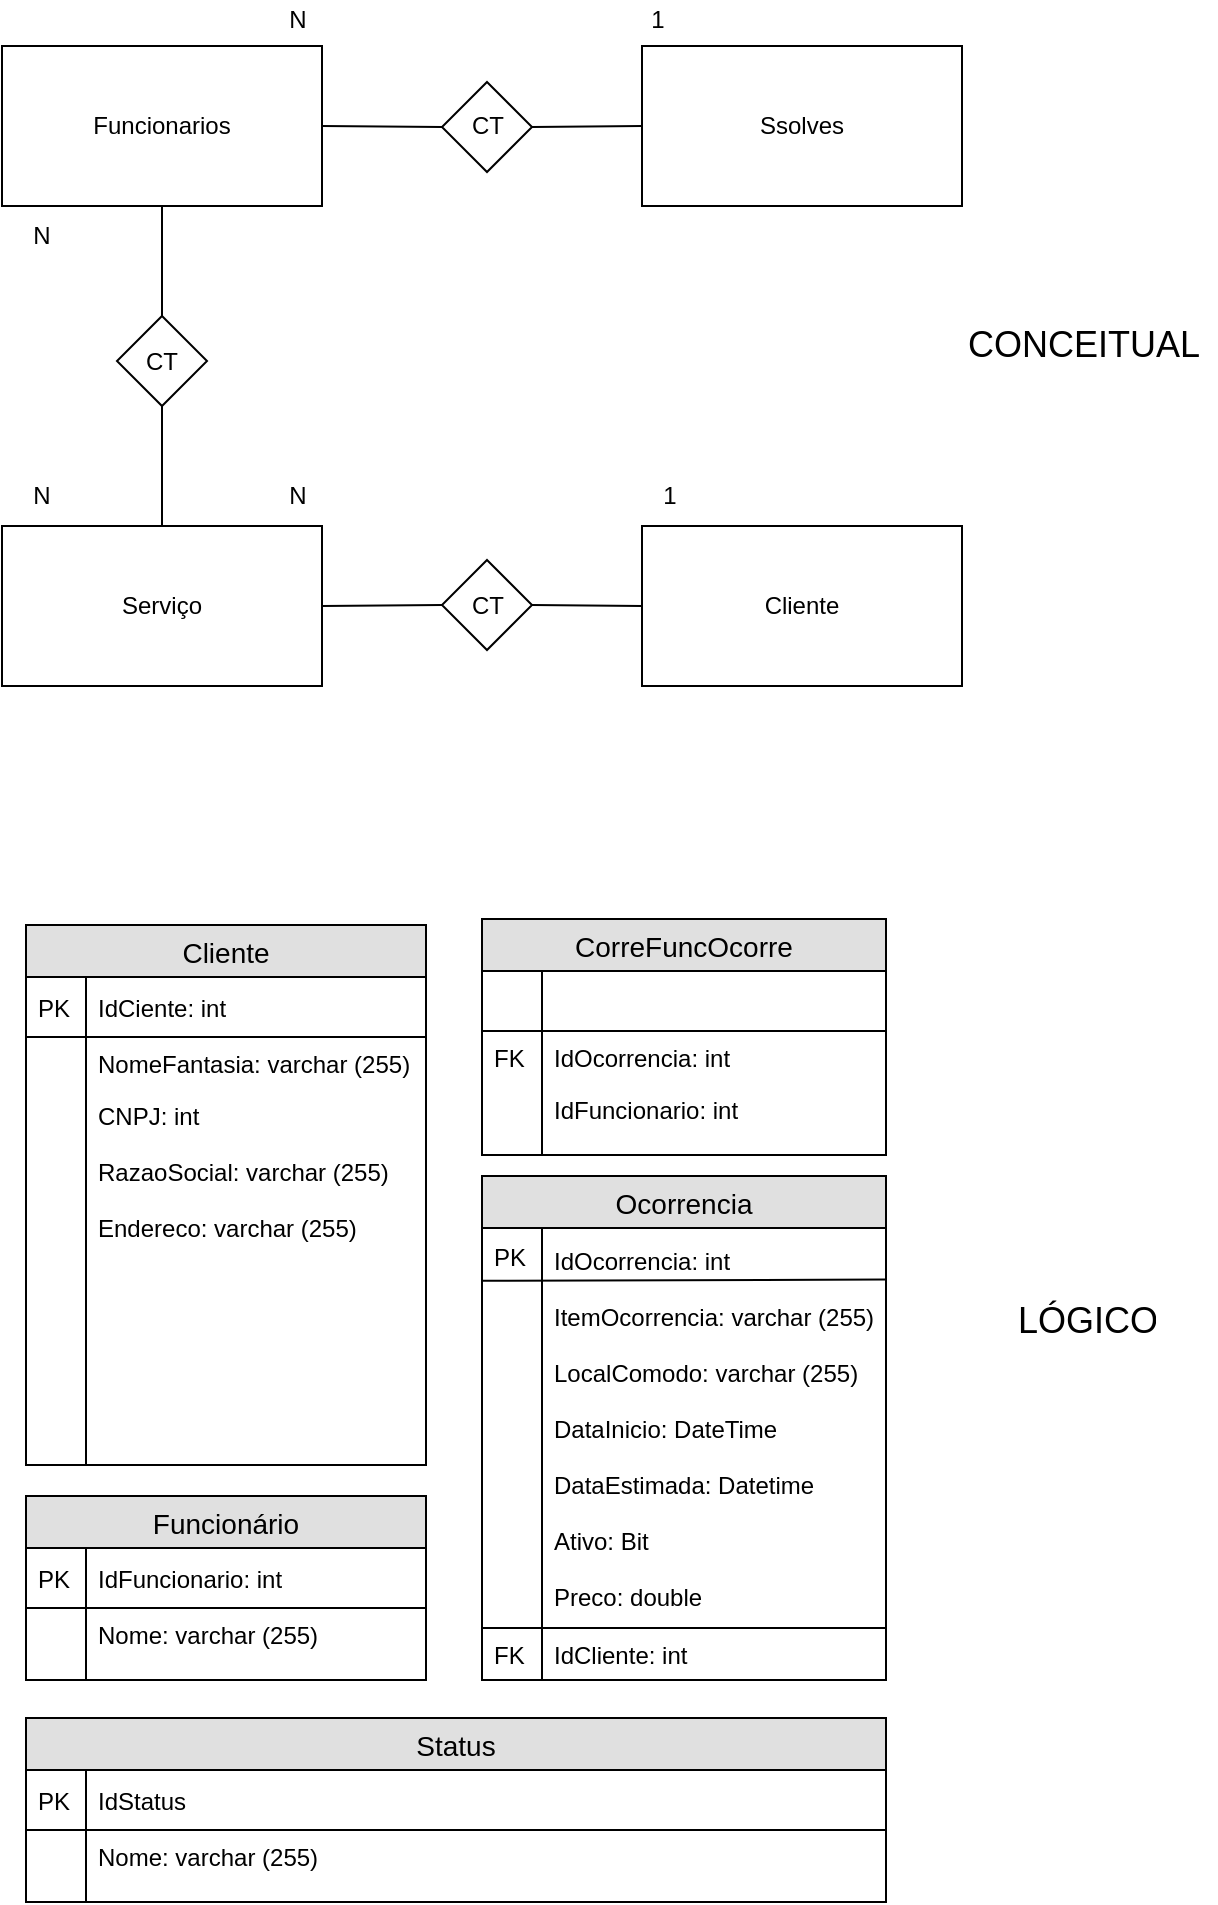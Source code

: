 <mxfile version="10.9.5" type="device"><diagram id="ZTjMhDFrdQ84yM5Kflad" name="Page-1"><mxGraphModel dx="942" dy="644" grid="1" gridSize="10" guides="1" tooltips="1" connect="1" arrows="1" fold="1" page="1" pageScale="1" pageWidth="827" pageHeight="1169" math="0" shadow="0"><root><mxCell id="0"/><mxCell id="1" parent="0"/><mxCell id="ggClGjR0MmkjXnEkZ79q-5" value="N" style="text;html=1;strokeColor=none;fillColor=none;align=center;verticalAlign=middle;whiteSpace=wrap;rounded=0;" parent="1" vertex="1"><mxGeometry x="236" y="136" width="40" height="20" as="geometry"/></mxCell><mxCell id="ggClGjR0MmkjXnEkZ79q-6" value="N" style="text;html=1;strokeColor=none;fillColor=none;align=center;verticalAlign=middle;whiteSpace=wrap;rounded=0;" parent="1" vertex="1"><mxGeometry x="108" y="244" width="40" height="20" as="geometry"/></mxCell><mxCell id="ggClGjR0MmkjXnEkZ79q-7" value="1" style="text;html=1;strokeColor=none;fillColor=none;align=center;verticalAlign=middle;whiteSpace=wrap;rounded=0;" parent="1" vertex="1"><mxGeometry x="416" y="136" width="40" height="20" as="geometry"/></mxCell><mxCell id="ggClGjR0MmkjXnEkZ79q-9" value="N" style="text;html=1;strokeColor=none;fillColor=none;align=center;verticalAlign=middle;whiteSpace=wrap;rounded=0;" parent="1" vertex="1"><mxGeometry x="236" y="374" width="40" height="20" as="geometry"/></mxCell><mxCell id="ggClGjR0MmkjXnEkZ79q-10" value="N" style="text;html=1;strokeColor=none;fillColor=none;align=center;verticalAlign=middle;whiteSpace=wrap;rounded=0;" parent="1" vertex="1"><mxGeometry x="108" y="374" width="40" height="20" as="geometry"/></mxCell><mxCell id="ggClGjR0MmkjXnEkZ79q-12" value="1" style="text;html=1;strokeColor=none;fillColor=none;align=center;verticalAlign=middle;whiteSpace=wrap;rounded=0;" parent="1" vertex="1"><mxGeometry x="422" y="374" width="40" height="20" as="geometry"/></mxCell><mxCell id="ggClGjR0MmkjXnEkZ79q-13" value="" style="rounded=0;whiteSpace=wrap;html=1;" parent="1" vertex="1"><mxGeometry x="108" y="159" width="160" height="80" as="geometry"/></mxCell><mxCell id="ggClGjR0MmkjXnEkZ79q-14" value="" style="rounded=0;whiteSpace=wrap;html=1;" parent="1" vertex="1"><mxGeometry x="428" y="159" width="160" height="80" as="geometry"/></mxCell><mxCell id="ggClGjR0MmkjXnEkZ79q-15" value="" style="rounded=0;whiteSpace=wrap;html=1;" parent="1" vertex="1"><mxGeometry x="108" y="399" width="160" height="80" as="geometry"/></mxCell><mxCell id="ggClGjR0MmkjXnEkZ79q-1" value="Ssolves" style="text;html=1;strokeColor=none;fillColor=none;align=center;verticalAlign=middle;whiteSpace=wrap;rounded=0;" parent="1" vertex="1"><mxGeometry x="468" y="179" width="80" height="40" as="geometry"/></mxCell><mxCell id="ggClGjR0MmkjXnEkZ79q-2" value="Funcionarios" style="text;html=1;strokeColor=none;fillColor=none;align=center;verticalAlign=middle;whiteSpace=wrap;rounded=0;" parent="1" vertex="1"><mxGeometry x="148" y="179" width="80" height="40" as="geometry"/></mxCell><mxCell id="ggClGjR0MmkjXnEkZ79q-3" value="Serviço" style="text;html=1;strokeColor=none;fillColor=none;align=center;verticalAlign=middle;whiteSpace=wrap;rounded=0;" parent="1" vertex="1"><mxGeometry x="148" y="419" width="80" height="40" as="geometry"/></mxCell><mxCell id="ggClGjR0MmkjXnEkZ79q-20" value="" style="rounded=0;whiteSpace=wrap;html=1;" parent="1" vertex="1"><mxGeometry x="428" y="399" width="160" height="80" as="geometry"/></mxCell><mxCell id="ggClGjR0MmkjXnEkZ79q-11" value="Cliente" style="text;html=1;strokeColor=none;fillColor=none;align=center;verticalAlign=middle;whiteSpace=wrap;rounded=0;" parent="1" vertex="1"><mxGeometry x="468" y="419" width="80" height="40" as="geometry"/></mxCell><mxCell id="ggClGjR0MmkjXnEkZ79q-21" value="" style="rhombus;whiteSpace=wrap;html=1;" parent="1" vertex="1"><mxGeometry x="328" y="416" width="45" height="45" as="geometry"/></mxCell><mxCell id="ggClGjR0MmkjXnEkZ79q-22" value="" style="rhombus;whiteSpace=wrap;html=1;" parent="1" vertex="1"><mxGeometry x="165.5" y="294" width="45" height="45" as="geometry"/></mxCell><mxCell id="ggClGjR0MmkjXnEkZ79q-23" value="" style="rhombus;whiteSpace=wrap;html=1;" parent="1" vertex="1"><mxGeometry x="328" y="177" width="45" height="45" as="geometry"/></mxCell><mxCell id="ggClGjR0MmkjXnEkZ79q-25" value="CT" style="text;html=1;strokeColor=none;fillColor=none;align=center;verticalAlign=middle;whiteSpace=wrap;rounded=0;" parent="1" vertex="1"><mxGeometry x="330.5" y="429" width="40" height="20" as="geometry"/></mxCell><mxCell id="ggClGjR0MmkjXnEkZ79q-26" value="CT" style="text;html=1;strokeColor=none;fillColor=none;align=center;verticalAlign=middle;whiteSpace=wrap;rounded=0;" parent="1" vertex="1"><mxGeometry x="168" y="306.5" width="40" height="20" as="geometry"/></mxCell><mxCell id="ggClGjR0MmkjXnEkZ79q-27" value="CT" style="text;html=1;strokeColor=none;fillColor=none;align=center;verticalAlign=middle;whiteSpace=wrap;rounded=0;" parent="1" vertex="1"><mxGeometry x="330.5" y="189" width="40" height="20" as="geometry"/></mxCell><mxCell id="ggClGjR0MmkjXnEkZ79q-29" value="" style="endArrow=none;html=1;entryX=0;entryY=0.5;entryDx=0;entryDy=0;exitX=1;exitY=0.5;exitDx=0;exitDy=0;" parent="1" source="ggClGjR0MmkjXnEkZ79q-21" target="ggClGjR0MmkjXnEkZ79q-20" edge="1"><mxGeometry width="50" height="50" relative="1" as="geometry"><mxPoint x="378" y="439" as="sourcePoint"/><mxPoint x="158" y="499" as="targetPoint"/></mxGeometry></mxCell><mxCell id="ggClGjR0MmkjXnEkZ79q-30" value="" style="endArrow=none;html=1;entryX=0;entryY=0.5;entryDx=0;entryDy=0;exitX=1;exitY=0.5;exitDx=0;exitDy=0;" parent="1" source="ggClGjR0MmkjXnEkZ79q-15" target="ggClGjR0MmkjXnEkZ79q-21" edge="1"><mxGeometry width="50" height="50" relative="1" as="geometry"><mxPoint x="188" y="549" as="sourcePoint"/><mxPoint x="238" y="499" as="targetPoint"/></mxGeometry></mxCell><mxCell id="ggClGjR0MmkjXnEkZ79q-31" value="" style="endArrow=none;html=1;entryX=0.5;entryY=0;entryDx=0;entryDy=0;exitX=0.5;exitY=1;exitDx=0;exitDy=0;" parent="1" source="ggClGjR0MmkjXnEkZ79q-22" target="ggClGjR0MmkjXnEkZ79q-15" edge="1"><mxGeometry width="50" height="50" relative="1" as="geometry"><mxPoint x="168" y="369" as="sourcePoint"/><mxPoint x="158" y="499" as="targetPoint"/></mxGeometry></mxCell><mxCell id="ggClGjR0MmkjXnEkZ79q-32" value="" style="endArrow=none;html=1;entryX=0.5;entryY=0;entryDx=0;entryDy=0;exitX=0.5;exitY=1;exitDx=0;exitDy=0;" parent="1" source="ggClGjR0MmkjXnEkZ79q-13" target="ggClGjR0MmkjXnEkZ79q-22" edge="1"><mxGeometry width="50" height="50" relative="1" as="geometry"><mxPoint x="198" y="349" as="sourcePoint"/><mxPoint x="198" y="409" as="targetPoint"/></mxGeometry></mxCell><mxCell id="ggClGjR0MmkjXnEkZ79q-33" value="" style="endArrow=none;html=1;entryX=1;entryY=0.5;entryDx=0;entryDy=0;exitX=0;exitY=0.5;exitDx=0;exitDy=0;" parent="1" source="ggClGjR0MmkjXnEkZ79q-23" target="ggClGjR0MmkjXnEkZ79q-13" edge="1"><mxGeometry width="50" height="50" relative="1" as="geometry"><mxPoint x="208" y="359" as="sourcePoint"/><mxPoint x="208" y="419" as="targetPoint"/></mxGeometry></mxCell><mxCell id="ggClGjR0MmkjXnEkZ79q-34" value="" style="endArrow=none;html=1;entryX=1;entryY=0.5;entryDx=0;entryDy=0;exitX=0;exitY=0.5;exitDx=0;exitDy=0;" parent="1" source="ggClGjR0MmkjXnEkZ79q-14" target="ggClGjR0MmkjXnEkZ79q-23" edge="1"><mxGeometry width="50" height="50" relative="1" as="geometry"><mxPoint x="338" y="209.5" as="sourcePoint"/><mxPoint x="278" y="209" as="targetPoint"/></mxGeometry></mxCell><mxCell id="ggClGjR0MmkjXnEkZ79q-35" value="Cliente" style="swimlane;fontStyle=0;childLayout=stackLayout;horizontal=1;startSize=26;fillColor=#e0e0e0;horizontalStack=0;resizeParent=1;resizeParentMax=0;resizeLast=0;collapsible=1;marginBottom=0;swimlaneFillColor=#ffffff;align=center;fontSize=14;" parent="1" vertex="1"><mxGeometry x="120" y="598.5" width="200" height="270" as="geometry"/></mxCell><mxCell id="ggClGjR0MmkjXnEkZ79q-36" value="IdCiente: int" style="shape=partialRectangle;top=0;left=0;right=0;bottom=1;align=left;verticalAlign=middle;fillColor=none;spacingLeft=34;spacingRight=4;overflow=hidden;rotatable=0;points=[[0,0.5],[1,0.5]];portConstraint=eastwest;dropTarget=0;fontStyle=0;fontSize=12;" parent="ggClGjR0MmkjXnEkZ79q-35" vertex="1"><mxGeometry y="26" width="200" height="30" as="geometry"/></mxCell><mxCell id="ggClGjR0MmkjXnEkZ79q-37" value="PK" style="shape=partialRectangle;top=0;left=0;bottom=0;fillColor=none;align=left;verticalAlign=middle;spacingLeft=4;spacingRight=4;overflow=hidden;rotatable=0;points=[];portConstraint=eastwest;part=1;fontSize=12;" parent="ggClGjR0MmkjXnEkZ79q-36" vertex="1" connectable="0"><mxGeometry width="30" height="30" as="geometry"/></mxCell><mxCell id="ggClGjR0MmkjXnEkZ79q-40" value="NomeFantasia: varchar (255)" style="shape=partialRectangle;top=0;left=0;right=0;bottom=0;align=left;verticalAlign=top;fillColor=none;spacingLeft=34;spacingRight=4;overflow=hidden;rotatable=0;points=[[0,0.5],[1,0.5]];portConstraint=eastwest;dropTarget=0;fontSize=12;" parent="ggClGjR0MmkjXnEkZ79q-35" vertex="1"><mxGeometry y="56" width="200" height="26" as="geometry"/></mxCell><mxCell id="ggClGjR0MmkjXnEkZ79q-41" value="" style="shape=partialRectangle;top=0;left=0;bottom=0;fillColor=none;align=left;verticalAlign=top;spacingLeft=4;spacingRight=4;overflow=hidden;rotatable=0;points=[];portConstraint=eastwest;part=1;fontSize=12;" parent="ggClGjR0MmkjXnEkZ79q-40" vertex="1" connectable="0"><mxGeometry width="30" height="26" as="geometry"/></mxCell><mxCell id="ggClGjR0MmkjXnEkZ79q-42" value="CNPJ: int&#10;&#10;RazaoSocial: varchar (255)&#10;&#10;Endereco: varchar (255)" style="shape=partialRectangle;top=0;left=0;right=0;bottom=0;align=left;verticalAlign=top;fillColor=none;spacingLeft=34;spacingRight=4;overflow=hidden;rotatable=0;points=[[0,0.5],[1,0.5]];portConstraint=eastwest;dropTarget=0;fontSize=12;spacingBottom=1;" parent="ggClGjR0MmkjXnEkZ79q-35" vertex="1"><mxGeometry y="82" width="200" height="188" as="geometry"/></mxCell><mxCell id="ggClGjR0MmkjXnEkZ79q-43" value="" style="shape=partialRectangle;top=0;left=0;bottom=0;fillColor=none;align=left;verticalAlign=top;spacingLeft=4;spacingRight=4;overflow=hidden;rotatable=0;points=[];portConstraint=eastwest;part=1;fontSize=12;" parent="ggClGjR0MmkjXnEkZ79q-42" vertex="1" connectable="0"><mxGeometry width="30" height="188.0" as="geometry"/></mxCell><mxCell id="ggClGjR0MmkjXnEkZ79q-46" value="CorreFuncOcorre" style="swimlane;fontStyle=0;childLayout=stackLayout;horizontal=1;startSize=26;fillColor=#e0e0e0;horizontalStack=0;resizeParent=1;resizeParentMax=0;resizeLast=0;collapsible=1;marginBottom=0;swimlaneFillColor=#ffffff;align=center;fontSize=14;" parent="1" vertex="1"><mxGeometry x="348" y="595.5" width="202" height="118" as="geometry"/></mxCell><mxCell id="ggClGjR0MmkjXnEkZ79q-47" value="" style="shape=partialRectangle;top=0;left=0;right=0;bottom=1;align=left;verticalAlign=middle;fillColor=none;spacingLeft=34;spacingRight=4;overflow=hidden;rotatable=0;points=[[0,0.5],[1,0.5]];portConstraint=eastwest;dropTarget=0;fontStyle=5;fontSize=12;" parent="ggClGjR0MmkjXnEkZ79q-46" vertex="1"><mxGeometry y="26" width="202" height="30" as="geometry"/></mxCell><mxCell id="ggClGjR0MmkjXnEkZ79q-48" value="" style="shape=partialRectangle;top=0;left=0;bottom=0;fillColor=none;align=left;verticalAlign=middle;spacingLeft=4;spacingRight=4;overflow=hidden;rotatable=0;points=[];portConstraint=eastwest;part=1;fontSize=12;" parent="ggClGjR0MmkjXnEkZ79q-47" vertex="1" connectable="0"><mxGeometry width="30" height="30" as="geometry"/></mxCell><mxCell id="ggClGjR0MmkjXnEkZ79q-49" value="IdOcorrencia: int" style="shape=partialRectangle;top=0;left=0;right=0;bottom=0;align=left;verticalAlign=top;fillColor=none;spacingLeft=34;spacingRight=4;overflow=hidden;rotatable=0;points=[[0,0.5],[1,0.5]];portConstraint=eastwest;dropTarget=0;fontSize=12;" parent="ggClGjR0MmkjXnEkZ79q-46" vertex="1"><mxGeometry y="56" width="202" height="26" as="geometry"/></mxCell><mxCell id="ggClGjR0MmkjXnEkZ79q-50" value="FK" style="shape=partialRectangle;top=0;left=0;bottom=0;fillColor=none;align=left;verticalAlign=top;spacingLeft=4;spacingRight=4;overflow=hidden;rotatable=0;points=[];portConstraint=eastwest;part=1;fontSize=12;" parent="ggClGjR0MmkjXnEkZ79q-49" vertex="1" connectable="0"><mxGeometry width="30" height="26" as="geometry"/></mxCell><mxCell id="ggClGjR0MmkjXnEkZ79q-51" value="IdFuncionario: int" style="shape=partialRectangle;top=0;left=0;right=0;bottom=0;align=left;verticalAlign=top;fillColor=none;spacingLeft=34;spacingRight=4;overflow=hidden;rotatable=0;points=[[0,0.5],[1,0.5]];portConstraint=eastwest;dropTarget=0;fontSize=12;" parent="ggClGjR0MmkjXnEkZ79q-46" vertex="1"><mxGeometry y="82" width="202" height="26" as="geometry"/></mxCell><mxCell id="ggClGjR0MmkjXnEkZ79q-52" value="" style="shape=partialRectangle;top=0;left=0;bottom=0;fillColor=none;align=left;verticalAlign=top;spacingLeft=4;spacingRight=4;overflow=hidden;rotatable=0;points=[];portConstraint=eastwest;part=1;fontSize=12;" parent="ggClGjR0MmkjXnEkZ79q-51" vertex="1" connectable="0"><mxGeometry width="30" height="26" as="geometry"/></mxCell><mxCell id="ggClGjR0MmkjXnEkZ79q-55" value="" style="shape=partialRectangle;top=0;left=0;right=0;bottom=0;align=left;verticalAlign=top;fillColor=none;spacingLeft=34;spacingRight=4;overflow=hidden;rotatable=0;points=[[0,0.5],[1,0.5]];portConstraint=eastwest;dropTarget=0;fontSize=12;" parent="ggClGjR0MmkjXnEkZ79q-46" vertex="1"><mxGeometry y="108" width="202" height="10" as="geometry"/></mxCell><mxCell id="ggClGjR0MmkjXnEkZ79q-56" value="" style="shape=partialRectangle;top=0;left=0;bottom=0;fillColor=none;align=left;verticalAlign=top;spacingLeft=4;spacingRight=4;overflow=hidden;rotatable=0;points=[];portConstraint=eastwest;part=1;fontSize=12;" parent="ggClGjR0MmkjXnEkZ79q-55" vertex="1" connectable="0"><mxGeometry width="30" height="10" as="geometry"/></mxCell><mxCell id="ggClGjR0MmkjXnEkZ79q-57" value="Funcionário" style="swimlane;fontStyle=0;childLayout=stackLayout;horizontal=1;startSize=26;fillColor=#e0e0e0;horizontalStack=0;resizeParent=1;resizeParentMax=0;resizeLast=0;collapsible=1;marginBottom=0;swimlaneFillColor=#ffffff;align=center;fontSize=14;" parent="1" vertex="1"><mxGeometry x="120" y="884" width="200" height="92" as="geometry"/></mxCell><mxCell id="ggClGjR0MmkjXnEkZ79q-58" value="IdFuncionario: int" style="shape=partialRectangle;top=0;left=0;right=0;bottom=1;align=left;verticalAlign=middle;fillColor=none;spacingLeft=34;spacingRight=4;overflow=hidden;rotatable=0;points=[[0,0.5],[1,0.5]];portConstraint=eastwest;dropTarget=0;fontStyle=0;fontSize=12;" parent="ggClGjR0MmkjXnEkZ79q-57" vertex="1"><mxGeometry y="26" width="200" height="30" as="geometry"/></mxCell><mxCell id="ggClGjR0MmkjXnEkZ79q-59" value="PK" style="shape=partialRectangle;top=0;left=0;bottom=0;fillColor=none;align=left;verticalAlign=middle;spacingLeft=4;spacingRight=4;overflow=hidden;rotatable=0;points=[];portConstraint=eastwest;part=1;fontSize=12;" parent="ggClGjR0MmkjXnEkZ79q-58" vertex="1" connectable="0"><mxGeometry width="30" height="30" as="geometry"/></mxCell><mxCell id="ggClGjR0MmkjXnEkZ79q-62" value="Nome: varchar (255)" style="shape=partialRectangle;top=0;left=0;right=0;bottom=0;align=left;verticalAlign=top;fillColor=none;spacingLeft=34;spacingRight=4;overflow=hidden;rotatable=0;points=[[0,0.5],[1,0.5]];portConstraint=eastwest;dropTarget=0;fontSize=12;" parent="ggClGjR0MmkjXnEkZ79q-57" vertex="1"><mxGeometry y="56" width="200" height="26" as="geometry"/></mxCell><mxCell id="ggClGjR0MmkjXnEkZ79q-63" value="" style="shape=partialRectangle;top=0;left=0;bottom=0;fillColor=none;align=left;verticalAlign=top;spacingLeft=4;spacingRight=4;overflow=hidden;rotatable=0;points=[];portConstraint=eastwest;part=1;fontSize=12;" parent="ggClGjR0MmkjXnEkZ79q-62" vertex="1" connectable="0"><mxGeometry width="30" height="26" as="geometry"/></mxCell><mxCell id="ggClGjR0MmkjXnEkZ79q-66" value="" style="shape=partialRectangle;top=0;left=0;right=0;bottom=0;align=left;verticalAlign=top;fillColor=none;spacingLeft=34;spacingRight=4;overflow=hidden;rotatable=0;points=[[0,0.5],[1,0.5]];portConstraint=eastwest;dropTarget=0;fontSize=12;" parent="ggClGjR0MmkjXnEkZ79q-57" vertex="1"><mxGeometry y="82" width="200" height="10" as="geometry"/></mxCell><mxCell id="ggClGjR0MmkjXnEkZ79q-67" value="" style="shape=partialRectangle;top=0;left=0;bottom=0;fillColor=none;align=left;verticalAlign=top;spacingLeft=4;spacingRight=4;overflow=hidden;rotatable=0;points=[];portConstraint=eastwest;part=1;fontSize=12;" parent="ggClGjR0MmkjXnEkZ79q-66" vertex="1" connectable="0"><mxGeometry width="30" height="10" as="geometry"/></mxCell><mxCell id="ggClGjR0MmkjXnEkZ79q-68" value="Ocorrencia" style="swimlane;fontStyle=0;childLayout=stackLayout;horizontal=1;startSize=26;fillColor=#e0e0e0;horizontalStack=0;resizeParent=1;resizeParentMax=0;resizeLast=0;collapsible=1;marginBottom=0;swimlaneFillColor=#ffffff;align=center;fontSize=14;" parent="1" vertex="1"><mxGeometry x="348" y="724" width="202" height="252" as="geometry"/></mxCell><mxCell id="ggClGjR0MmkjXnEkZ79q-69" value="IdOcorrencia: int&#10;&#10;ItemOcorrencia: varchar (255)&#10;&#10;LocalComodo: varchar (255)&#10;&#10;DataInicio: DateTime&#10;&#10;DataEstimada: Datetime&#10;&#10;Ativo: Bit&#10;&#10;Preco: double" style="shape=partialRectangle;top=0;left=0;right=0;bottom=1;align=left;verticalAlign=middle;fillColor=none;spacingLeft=34;spacingRight=4;overflow=hidden;rotatable=0;points=[[0,0.5],[1,0.5]];portConstraint=eastwest;dropTarget=0;fontStyle=0;fontSize=12;" parent="ggClGjR0MmkjXnEkZ79q-68" vertex="1"><mxGeometry y="26" width="202" height="200" as="geometry"/></mxCell><mxCell id="ggClGjR0MmkjXnEkZ79q-70" value="" style="shape=partialRectangle;top=0;left=0;bottom=0;fillColor=none;align=left;verticalAlign=middle;spacingLeft=4;spacingRight=4;overflow=hidden;rotatable=0;points=[];portConstraint=eastwest;part=1;fontSize=12;" parent="ggClGjR0MmkjXnEkZ79q-69" vertex="1" connectable="0"><mxGeometry width="30" height="200" as="geometry"/></mxCell><mxCell id="7IPSsgH1XsE8amUSbiEd-1" value="" style="endArrow=none;html=1;exitX=0;exitY=0.132;exitDx=0;exitDy=0;exitPerimeter=0;entryX=0.999;entryY=0.129;entryDx=0;entryDy=0;entryPerimeter=0;" edge="1" parent="ggClGjR0MmkjXnEkZ79q-68" source="ggClGjR0MmkjXnEkZ79q-69" target="ggClGjR0MmkjXnEkZ79q-69"><mxGeometry width="50" height="50" relative="1" as="geometry"><mxPoint x="-28" y="317.5" as="sourcePoint"/><mxPoint x="203" y="51" as="targetPoint"/></mxGeometry></mxCell><mxCell id="ggClGjR0MmkjXnEkZ79q-71" value="IdCliente: int" style="shape=partialRectangle;top=0;left=0;right=0;bottom=0;align=left;verticalAlign=top;fillColor=none;spacingLeft=34;spacingRight=4;overflow=hidden;rotatable=0;points=[[0,0.5],[1,0.5]];portConstraint=eastwest;dropTarget=0;fontSize=12;" parent="ggClGjR0MmkjXnEkZ79q-68" vertex="1"><mxGeometry y="226" width="202" height="26" as="geometry"/></mxCell><mxCell id="ggClGjR0MmkjXnEkZ79q-72" value="FK" style="shape=partialRectangle;top=0;left=0;bottom=0;fillColor=none;align=left;verticalAlign=top;spacingLeft=4;spacingRight=4;overflow=hidden;rotatable=0;points=[];portConstraint=eastwest;part=1;fontSize=12;" parent="ggClGjR0MmkjXnEkZ79q-71" vertex="1" connectable="0"><mxGeometry width="30" height="26" as="geometry"/></mxCell><mxCell id="ggClGjR0MmkjXnEkZ79q-79" value="LÓGICO&#10;" style="text;strokeColor=none;fillColor=none;spacingLeft=4;spacingRight=4;overflow=hidden;rotatable=0;points=[[0,0.5],[1,0.5]];portConstraint=eastwest;fontSize=18;" parent="1" vertex="1"><mxGeometry x="610" y="778.5" width="80" height="26" as="geometry"/></mxCell><mxCell id="ggClGjR0MmkjXnEkZ79q-80" value="CONCEITUAL" style="text;strokeColor=none;fillColor=none;spacingLeft=4;spacingRight=4;overflow=hidden;rotatable=0;points=[[0,0.5],[1,0.5]];portConstraint=eastwest;fontSize=18;" parent="1" vertex="1"><mxGeometry x="585" y="290.5" width="130" height="26" as="geometry"/></mxCell><mxCell id="7IPSsgH1XsE8amUSbiEd-4" value="PK" style="text;html=1;strokeColor=none;fillColor=none;align=center;verticalAlign=middle;whiteSpace=wrap;rounded=0;" vertex="1" parent="1"><mxGeometry x="341.5" y="754.5" width="40" height="20" as="geometry"/></mxCell><mxCell id="7IPSsgH1XsE8amUSbiEd-5" value="Status" style="swimlane;fontStyle=0;childLayout=stackLayout;horizontal=1;startSize=26;fillColor=#e0e0e0;horizontalStack=0;resizeParent=1;resizeParentMax=0;resizeLast=0;collapsible=1;marginBottom=0;swimlaneFillColor=#ffffff;align=center;fontSize=14;" vertex="1" parent="1"><mxGeometry x="120" y="995" width="430" height="92" as="geometry"/></mxCell><mxCell id="7IPSsgH1XsE8amUSbiEd-6" value="IdStatus" style="shape=partialRectangle;top=0;left=0;right=0;bottom=1;align=left;verticalAlign=middle;fillColor=none;spacingLeft=34;spacingRight=4;overflow=hidden;rotatable=0;points=[[0,0.5],[1,0.5]];portConstraint=eastwest;dropTarget=0;fontStyle=0;fontSize=12;" vertex="1" parent="7IPSsgH1XsE8amUSbiEd-5"><mxGeometry y="26" width="430" height="30" as="geometry"/></mxCell><mxCell id="7IPSsgH1XsE8amUSbiEd-7" value="PK" style="shape=partialRectangle;top=0;left=0;bottom=0;fillColor=none;align=left;verticalAlign=middle;spacingLeft=4;spacingRight=4;overflow=hidden;rotatable=0;points=[];portConstraint=eastwest;part=1;fontSize=12;" vertex="1" connectable="0" parent="7IPSsgH1XsE8amUSbiEd-6"><mxGeometry width="30" height="30" as="geometry"/></mxCell><mxCell id="7IPSsgH1XsE8amUSbiEd-8" value="Nome: varchar (255)" style="shape=partialRectangle;top=0;left=0;right=0;bottom=0;align=left;verticalAlign=top;fillColor=none;spacingLeft=34;spacingRight=4;overflow=hidden;rotatable=0;points=[[0,0.5],[1,0.5]];portConstraint=eastwest;dropTarget=0;fontSize=12;" vertex="1" parent="7IPSsgH1XsE8amUSbiEd-5"><mxGeometry y="56" width="430" height="26" as="geometry"/></mxCell><mxCell id="7IPSsgH1XsE8amUSbiEd-9" value="" style="shape=partialRectangle;top=0;left=0;bottom=0;fillColor=none;align=left;verticalAlign=top;spacingLeft=4;spacingRight=4;overflow=hidden;rotatable=0;points=[];portConstraint=eastwest;part=1;fontSize=12;" vertex="1" connectable="0" parent="7IPSsgH1XsE8amUSbiEd-8"><mxGeometry width="30" height="26" as="geometry"/></mxCell><mxCell id="7IPSsgH1XsE8amUSbiEd-14" value="" style="shape=partialRectangle;top=0;left=0;right=0;bottom=0;align=left;verticalAlign=top;fillColor=none;spacingLeft=34;spacingRight=4;overflow=hidden;rotatable=0;points=[[0,0.5],[1,0.5]];portConstraint=eastwest;dropTarget=0;fontSize=12;" vertex="1" parent="7IPSsgH1XsE8amUSbiEd-5"><mxGeometry y="82" width="430" height="10" as="geometry"/></mxCell><mxCell id="7IPSsgH1XsE8amUSbiEd-15" value="" style="shape=partialRectangle;top=0;left=0;bottom=0;fillColor=none;align=left;verticalAlign=top;spacingLeft=4;spacingRight=4;overflow=hidden;rotatable=0;points=[];portConstraint=eastwest;part=1;fontSize=12;" vertex="1" connectable="0" parent="7IPSsgH1XsE8amUSbiEd-14"><mxGeometry width="30" height="10" as="geometry"/></mxCell></root></mxGraphModel></diagram></mxfile>